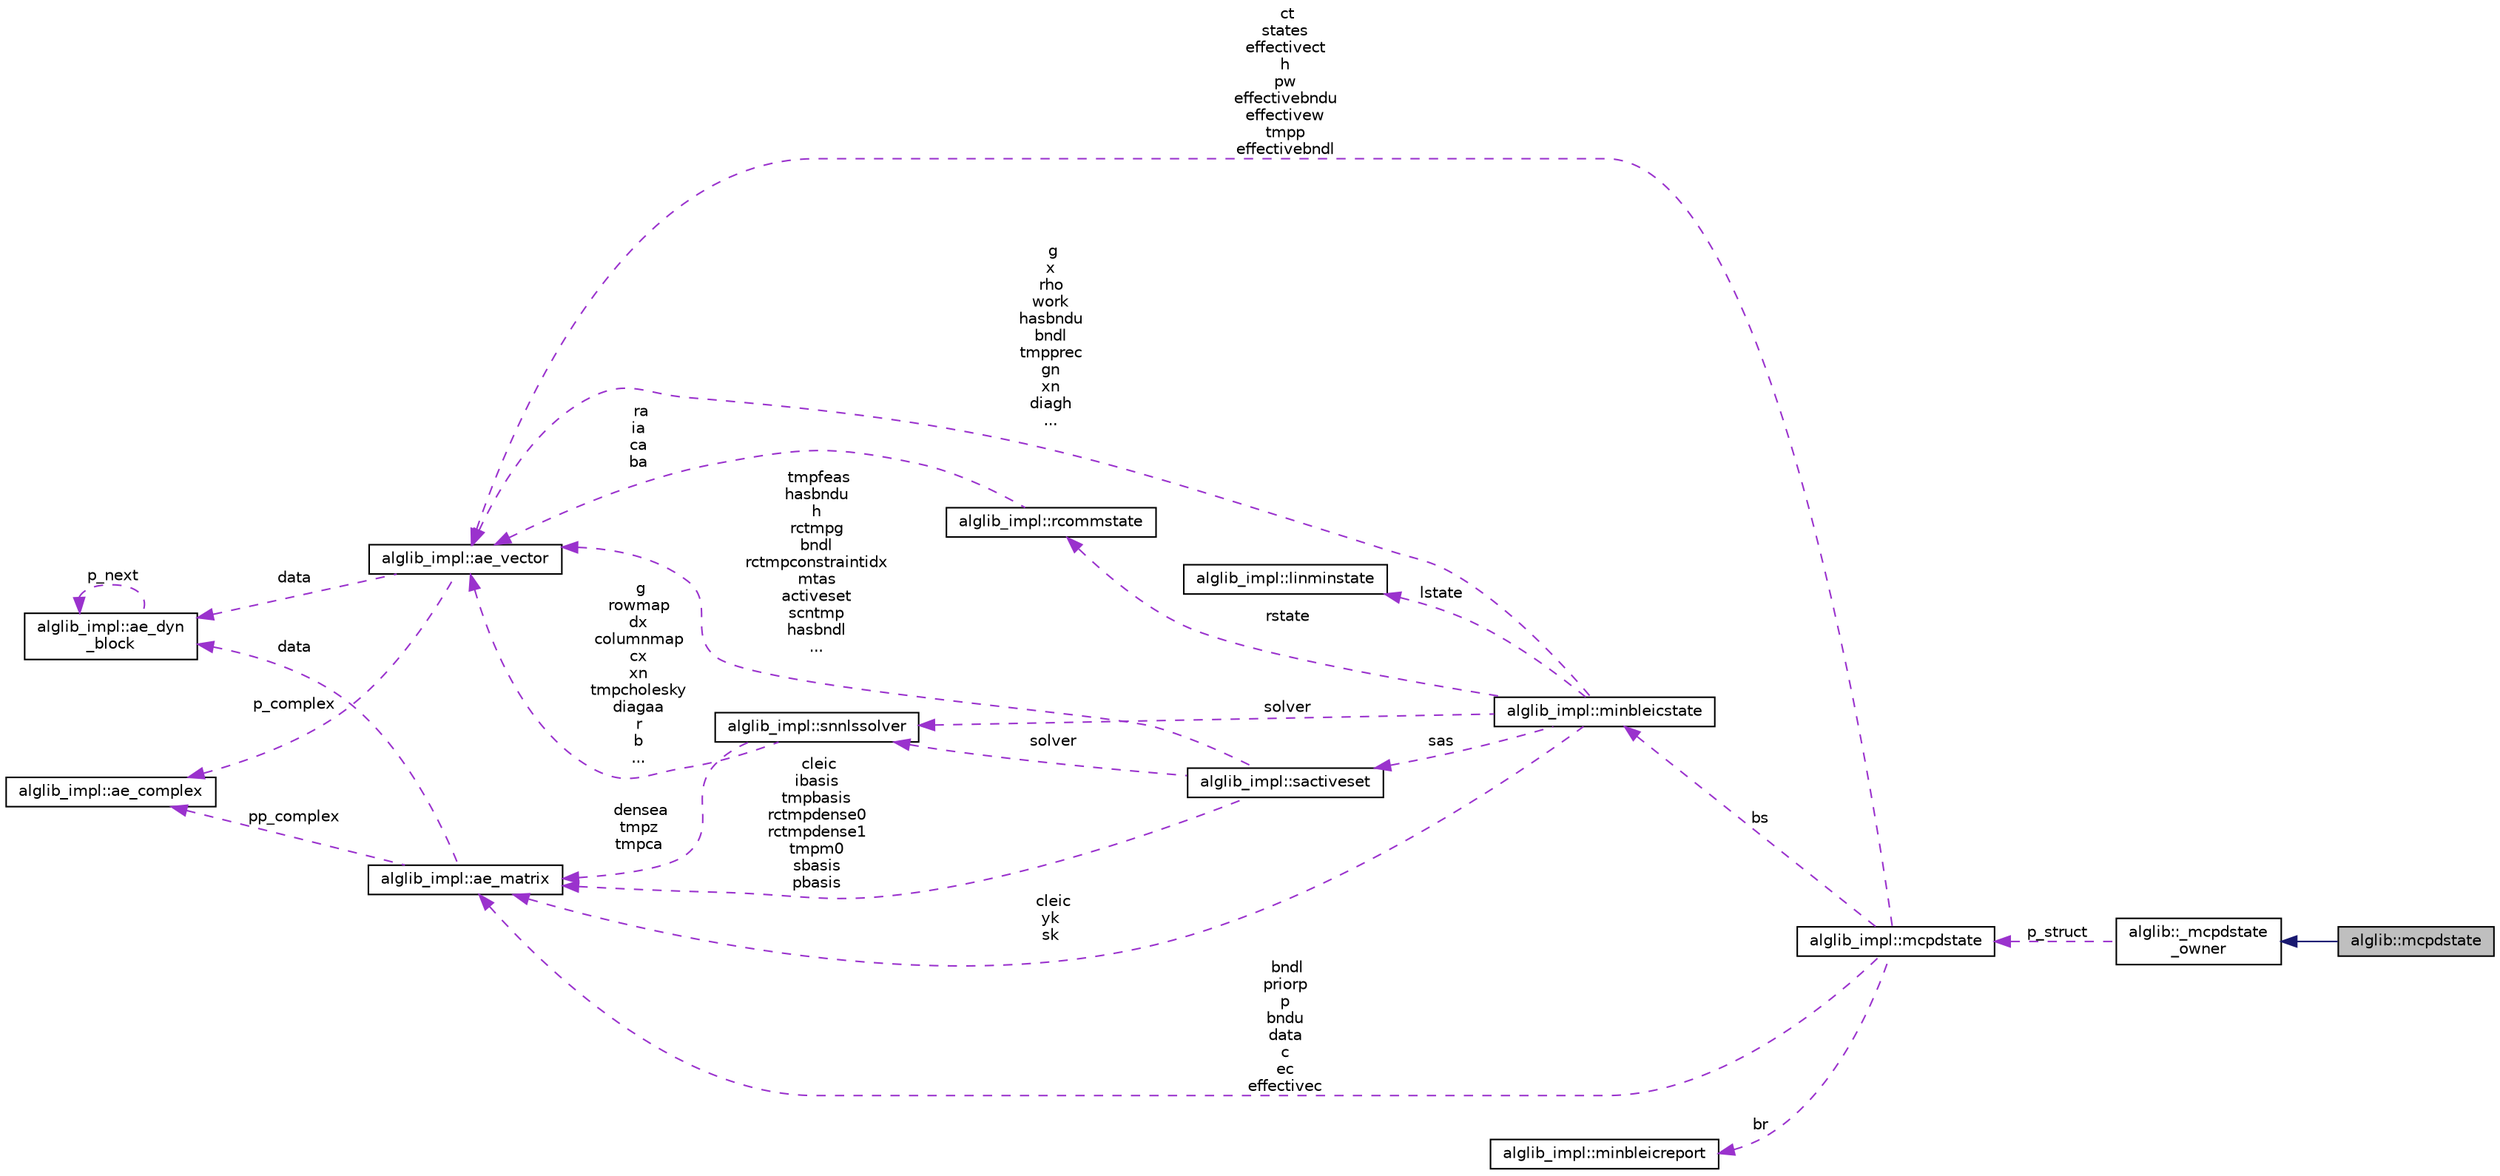 digraph "alglib::mcpdstate"
{
  edge [fontname="Helvetica",fontsize="10",labelfontname="Helvetica",labelfontsize="10"];
  node [fontname="Helvetica",fontsize="10",shape=record];
  rankdir="LR";
  Node2 [label="alglib::mcpdstate",height=0.2,width=0.4,color="black", fillcolor="grey75", style="filled", fontcolor="black"];
  Node3 -> Node2 [dir="back",color="midnightblue",fontsize="10",style="solid",fontname="Helvetica"];
  Node3 [label="alglib::_mcpdstate\l_owner",height=0.2,width=0.4,color="black", fillcolor="white", style="filled",URL="$classalglib_1_1__mcpdstate__owner.html"];
  Node4 -> Node3 [dir="back",color="darkorchid3",fontsize="10",style="dashed",label=" p_struct" ,fontname="Helvetica"];
  Node4 [label="alglib_impl::mcpdstate",height=0.2,width=0.4,color="black", fillcolor="white", style="filled",URL="$structalglib__impl_1_1mcpdstate.html"];
  Node5 -> Node4 [dir="back",color="darkorchid3",fontsize="10",style="dashed",label=" bs" ,fontname="Helvetica"];
  Node5 [label="alglib_impl::minbleicstate",height=0.2,width=0.4,color="black", fillcolor="white", style="filled",URL="$structalglib__impl_1_1minbleicstate.html"];
  Node6 -> Node5 [dir="back",color="darkorchid3",fontsize="10",style="dashed",label=" rstate" ,fontname="Helvetica"];
  Node6 [label="alglib_impl::rcommstate",height=0.2,width=0.4,color="black", fillcolor="white", style="filled",URL="$structalglib__impl_1_1rcommstate.html"];
  Node7 -> Node6 [dir="back",color="darkorchid3",fontsize="10",style="dashed",label=" ra\nia\nca\nba" ,fontname="Helvetica"];
  Node7 [label="alglib_impl::ae_vector",height=0.2,width=0.4,color="black", fillcolor="white", style="filled",URL="$structalglib__impl_1_1ae__vector.html"];
  Node8 -> Node7 [dir="back",color="darkorchid3",fontsize="10",style="dashed",label=" data" ,fontname="Helvetica"];
  Node8 [label="alglib_impl::ae_dyn\l_block",height=0.2,width=0.4,color="black", fillcolor="white", style="filled",URL="$structalglib__impl_1_1ae__dyn__block.html"];
  Node8 -> Node8 [dir="back",color="darkorchid3",fontsize="10",style="dashed",label=" p_next" ,fontname="Helvetica"];
  Node9 -> Node7 [dir="back",color="darkorchid3",fontsize="10",style="dashed",label=" p_complex" ,fontname="Helvetica"];
  Node9 [label="alglib_impl::ae_complex",height=0.2,width=0.4,color="black", fillcolor="white", style="filled",URL="$structalglib__impl_1_1ae__complex.html"];
  Node10 -> Node5 [dir="back",color="darkorchid3",fontsize="10",style="dashed",label=" lstate" ,fontname="Helvetica"];
  Node10 [label="alglib_impl::linminstate",height=0.2,width=0.4,color="black", fillcolor="white", style="filled",URL="$structalglib__impl_1_1linminstate.html"];
  Node11 -> Node5 [dir="back",color="darkorchid3",fontsize="10",style="dashed",label=" solver" ,fontname="Helvetica"];
  Node11 [label="alglib_impl::snnlssolver",height=0.2,width=0.4,color="black", fillcolor="white", style="filled",URL="$structalglib__impl_1_1snnlssolver.html"];
  Node7 -> Node11 [dir="back",color="darkorchid3",fontsize="10",style="dashed",label=" g\nrowmap\ndx\ncolumnmap\ncx\nxn\ntmpcholesky\ndiagaa\nr\nb\n..." ,fontname="Helvetica"];
  Node12 -> Node11 [dir="back",color="darkorchid3",fontsize="10",style="dashed",label=" densea\ntmpz\ntmpca" ,fontname="Helvetica"];
  Node12 [label="alglib_impl::ae_matrix",height=0.2,width=0.4,color="black", fillcolor="white", style="filled",URL="$structalglib__impl_1_1ae__matrix.html"];
  Node8 -> Node12 [dir="back",color="darkorchid3",fontsize="10",style="dashed",label=" data" ,fontname="Helvetica"];
  Node9 -> Node12 [dir="back",color="darkorchid3",fontsize="10",style="dashed",label=" pp_complex" ,fontname="Helvetica"];
  Node13 -> Node5 [dir="back",color="darkorchid3",fontsize="10",style="dashed",label=" sas" ,fontname="Helvetica"];
  Node13 [label="alglib_impl::sactiveset",height=0.2,width=0.4,color="black", fillcolor="white", style="filled",URL="$structalglib__impl_1_1sactiveset.html"];
  Node11 -> Node13 [dir="back",color="darkorchid3",fontsize="10",style="dashed",label=" solver" ,fontname="Helvetica"];
  Node7 -> Node13 [dir="back",color="darkorchid3",fontsize="10",style="dashed",label=" tmpfeas\nhasbndu\nh\nrctmpg\nbndl\nrctmpconstraintidx\nmtas\nactiveset\nscntmp\nhasbndl\n..." ,fontname="Helvetica"];
  Node12 -> Node13 [dir="back",color="darkorchid3",fontsize="10",style="dashed",label=" cleic\nibasis\ntmpbasis\nrctmpdense0\nrctmpdense1\ntmpm0\nsbasis\npbasis" ,fontname="Helvetica"];
  Node7 -> Node5 [dir="back",color="darkorchid3",fontsize="10",style="dashed",label=" g\nx\nrho\nwork\nhasbndu\nbndl\ntmpprec\ngn\nxn\ndiagh\n..." ,fontname="Helvetica"];
  Node12 -> Node5 [dir="back",color="darkorchid3",fontsize="10",style="dashed",label=" cleic\nyk\nsk" ,fontname="Helvetica"];
  Node14 -> Node4 [dir="back",color="darkorchid3",fontsize="10",style="dashed",label=" br" ,fontname="Helvetica"];
  Node14 [label="alglib_impl::minbleicreport",height=0.2,width=0.4,color="black", fillcolor="white", style="filled",URL="$structalglib__impl_1_1minbleicreport.html"];
  Node7 -> Node4 [dir="back",color="darkorchid3",fontsize="10",style="dashed",label=" ct\nstates\neffectivect\nh\npw\neffectivebndu\neffectivew\ntmpp\neffectivebndl" ,fontname="Helvetica"];
  Node12 -> Node4 [dir="back",color="darkorchid3",fontsize="10",style="dashed",label=" bndl\npriorp\np\nbndu\ndata\nc\nec\neffectivec" ,fontname="Helvetica"];
}
